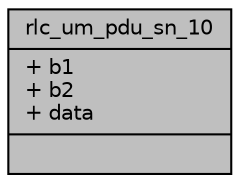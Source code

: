 digraph "rlc_um_pdu_sn_10"
{
 // LATEX_PDF_SIZE
  edge [fontname="Helvetica",fontsize="10",labelfontname="Helvetica",labelfontsize="10"];
  node [fontname="Helvetica",fontsize="10",shape=record];
  Node1 [label="{rlc_um_pdu_sn_10\n|+ b1\l+ b2\l+ data\l|}",height=0.2,width=0.4,color="black", fillcolor="grey75", style="filled", fontcolor="black",tooltip=" "];
}
